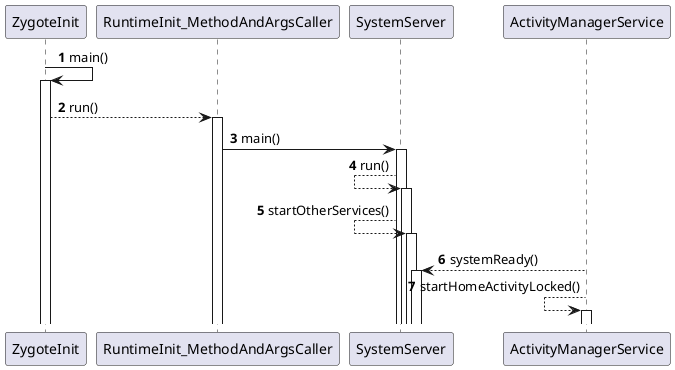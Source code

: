@startuml
'https://plantuml.com/sequence-diagram

autonumber

ZygoteInit -> ZygoteInit: main()
activate ZygoteInit
ZygoteInit --> RuntimeInit_MethodAndArgsCaller: run()
activate RuntimeInit_MethodAndArgsCaller
RuntimeInit_MethodAndArgsCaller -> SystemServer: main()
activate SystemServer
SystemServer <-- SystemServer: run()
activate SystemServer
SystemServer <-- SystemServer: startOtherServices()
activate SystemServer
SystemServer <-- ActivityManagerService: systemReady()
activate SystemServer
ActivityManagerService <-- ActivityManagerService: startHomeActivityLocked()
activate ActivityManagerService



@enduml